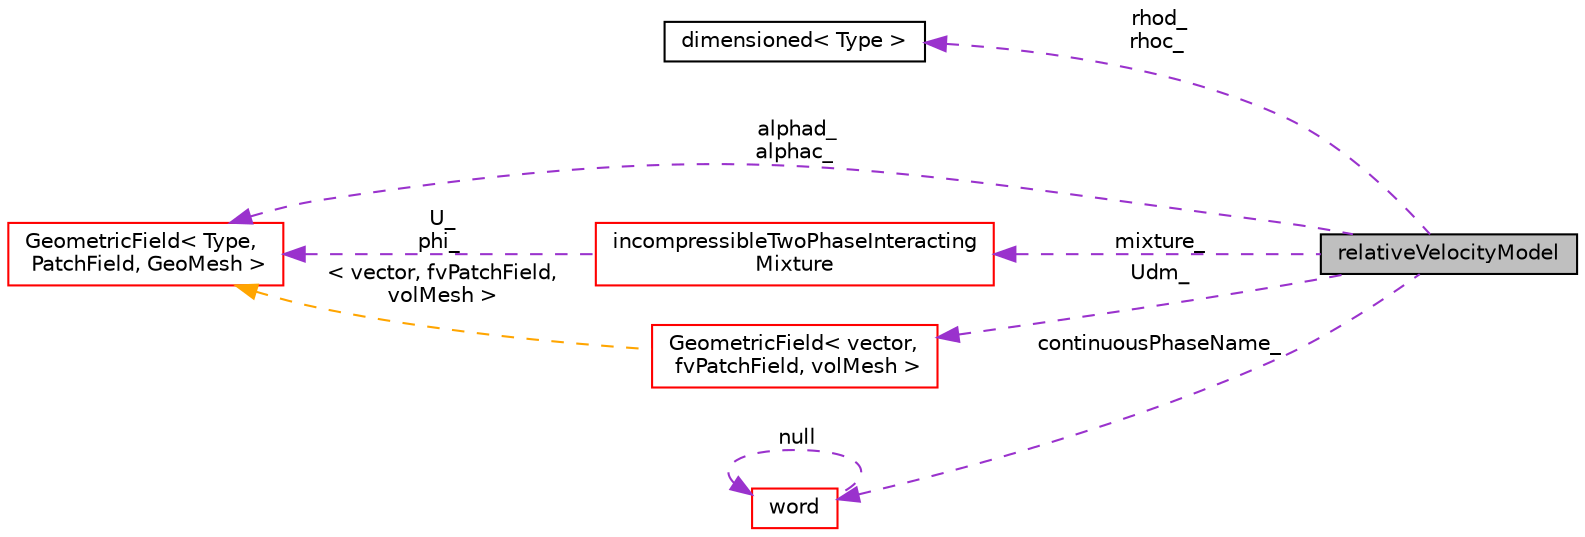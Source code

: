 digraph "relativeVelocityModel"
{
  bgcolor="transparent";
  edge [fontname="Helvetica",fontsize="10",labelfontname="Helvetica",labelfontsize="10"];
  node [fontname="Helvetica",fontsize="10",shape=record];
  rankdir="LR";
  Node1 [label="relativeVelocityModel",height=0.2,width=0.4,color="black", fillcolor="grey75", style="filled", fontcolor="black"];
  Node2 -> Node1 [dir="back",color="darkorchid3",fontsize="10",style="dashed",label=" rhod_\nrhoc_" ,fontname="Helvetica"];
  Node2 [label="dimensioned\< Type \>",height=0.2,width=0.4,color="black",URL="$a00538.html",tooltip="Generic dimensioned Type class. "];
  Node3 -> Node1 [dir="back",color="darkorchid3",fontsize="10",style="dashed",label=" mixture_" ,fontname="Helvetica"];
  Node3 [label="incompressibleTwoPhaseInteracting\lMixture",height=0.2,width=0.4,color="red",URL="$a01064.html",tooltip="A two-phase incompressible transportModel for interacting phases requiring the direct evaluation of t..."];
  Node4 -> Node3 [dir="back",color="darkorchid3",fontsize="10",style="dashed",label=" U_\nphi_" ,fontname="Helvetica"];
  Node4 [label="GeometricField\< Type,\l PatchField, GeoMesh \>",height=0.2,width=0.4,color="red",URL="$a00933.html",tooltip="Generic GeometricField class. "];
  Node5 -> Node1 [dir="back",color="darkorchid3",fontsize="10",style="dashed",label=" Udm_" ,fontname="Helvetica"];
  Node5 [label="GeometricField\< vector,\l fvPatchField, volMesh \>",height=0.2,width=0.4,color="red",URL="$a00933.html"];
  Node4 -> Node5 [dir="back",color="orange",fontsize="10",style="dashed",label=" \< vector, fvPatchField,\l volMesh \>" ,fontname="Helvetica"];
  Node4 -> Node1 [dir="back",color="darkorchid3",fontsize="10",style="dashed",label=" alphad_\nalphac_" ,fontname="Helvetica"];
  Node6 -> Node1 [dir="back",color="darkorchid3",fontsize="10",style="dashed",label=" continuousPhaseName_" ,fontname="Helvetica"];
  Node6 [label="word",height=0.2,width=0.4,color="red",URL="$a02968.html",tooltip="A class for handling words, derived from string. "];
  Node6 -> Node6 [dir="back",color="darkorchid3",fontsize="10",style="dashed",label=" null" ,fontname="Helvetica"];
}
